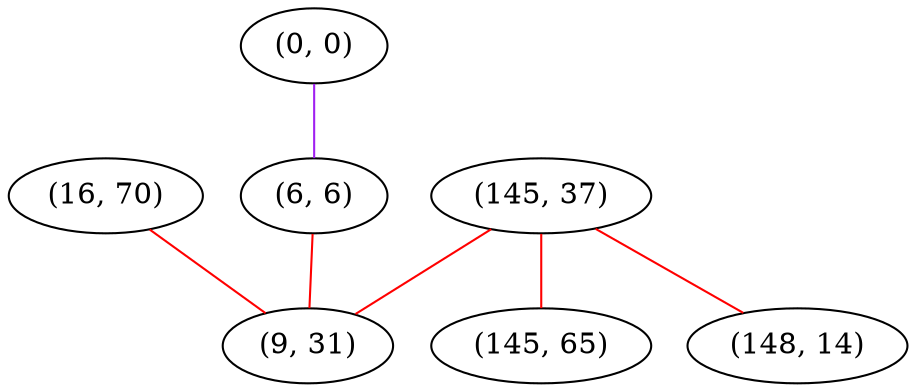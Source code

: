 graph "" {
"(16, 70)";
"(0, 0)";
"(145, 37)";
"(6, 6)";
"(145, 65)";
"(9, 31)";
"(148, 14)";
"(16, 70)" -- "(9, 31)"  [color=red, key=0, weight=1];
"(0, 0)" -- "(6, 6)"  [color=purple, key=0, weight=4];
"(145, 37)" -- "(148, 14)"  [color=red, key=0, weight=1];
"(145, 37)" -- "(145, 65)"  [color=red, key=0, weight=1];
"(145, 37)" -- "(9, 31)"  [color=red, key=0, weight=1];
"(6, 6)" -- "(9, 31)"  [color=red, key=0, weight=1];
}
